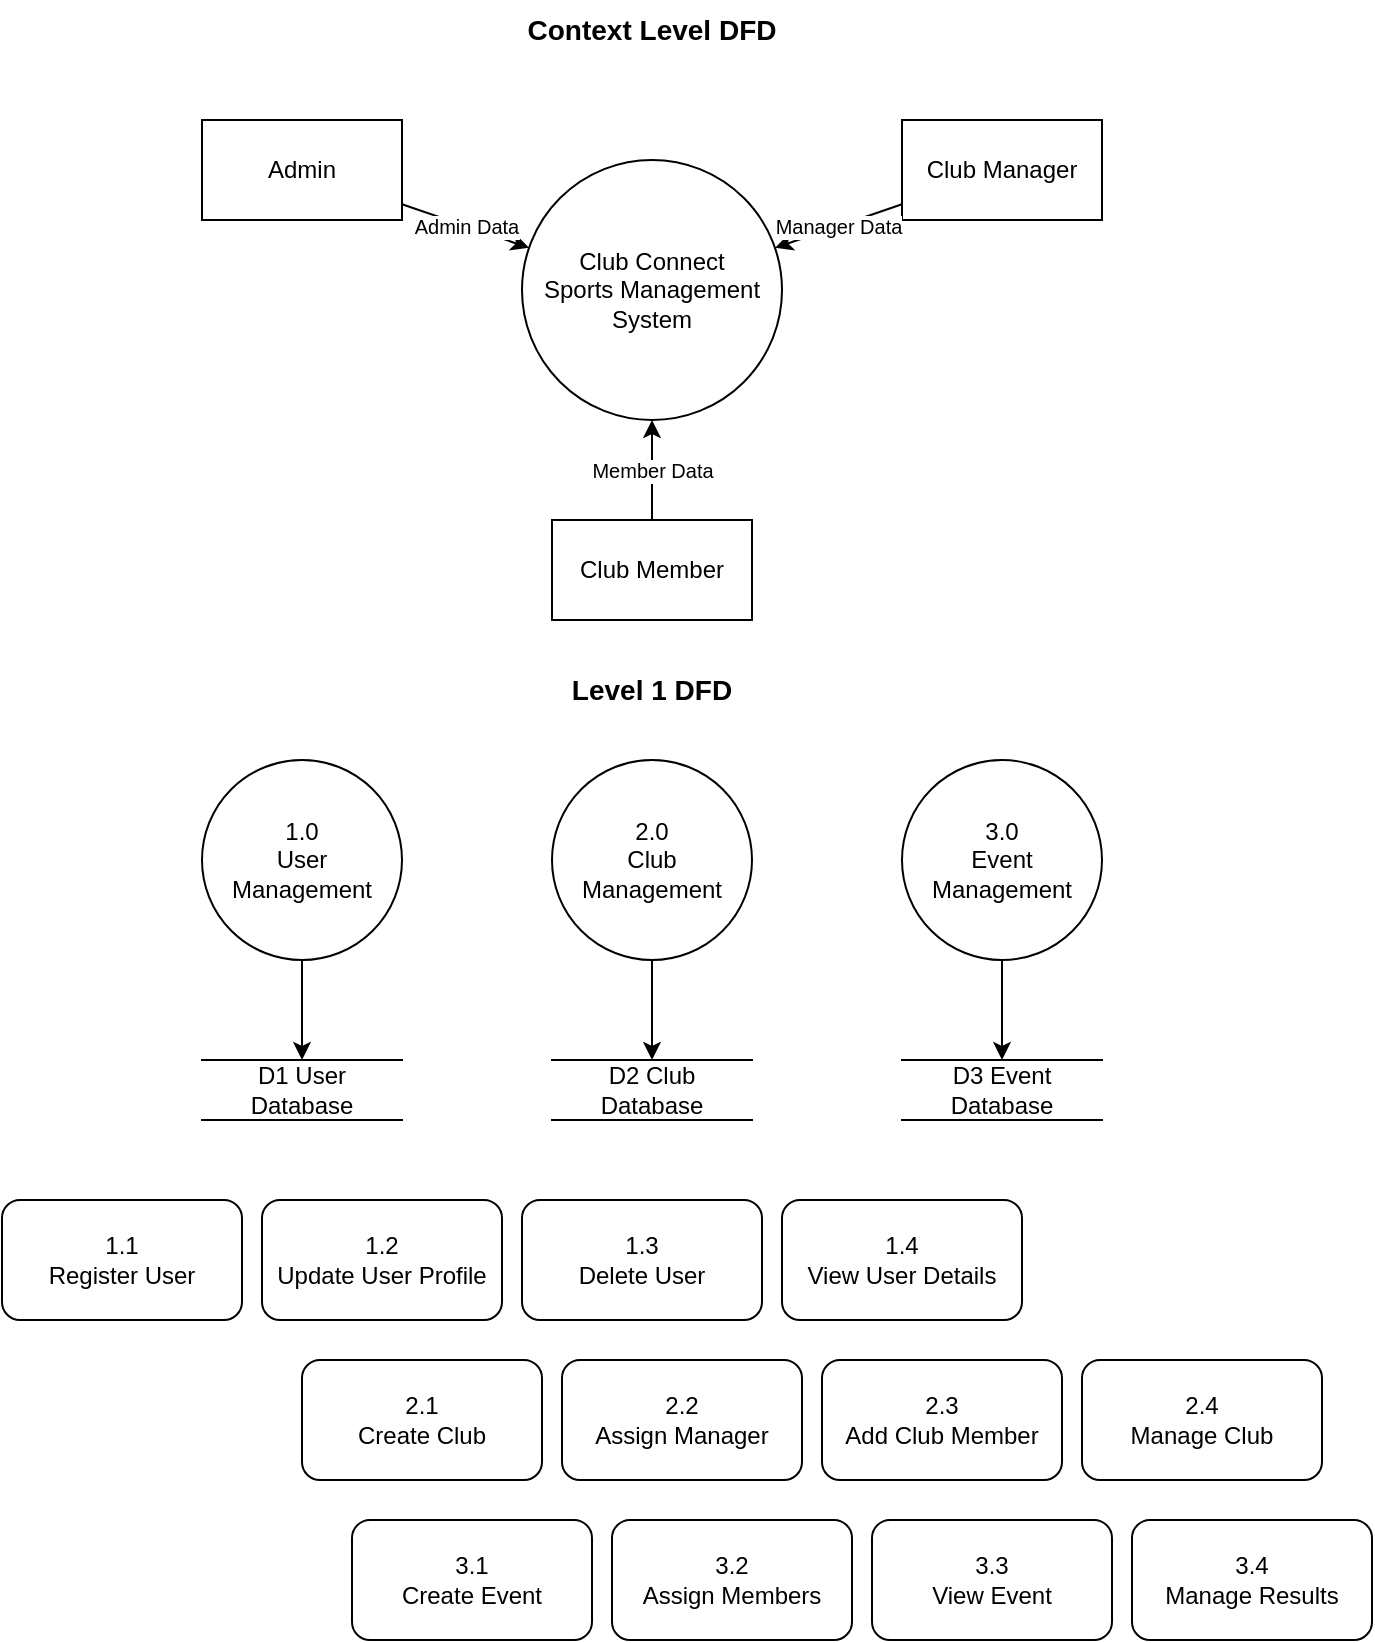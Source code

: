 <mxfile>
    <diagram id="79A_zCAYgtmX0jncDNHq" name="Page-1">
        <mxGraphModel dx="613" dy="467" grid="1" gridSize="10" guides="1" tooltips="1" connect="1" arrows="1" fold="1" page="1" pageScale="1" pageWidth="850" pageHeight="1100" math="0" shadow="0">
            <root>
                <mxCell id="0"/>
                <mxCell id="1" parent="0"/>
                <mxCell id="2" value="Context Level DFD" style="text;html=1;strokeColor=none;fillColor=none;align=center;verticalAlign=middle;whiteSpace=wrap;rounded=0;fontSize=14;fontStyle=1" parent="1" vertex="1">
                    <mxGeometry x="350" y="20" width="150" height="30" as="geometry"/>
                </mxCell>
                <mxCell id="3" value="Club Connect&#10;Sports Management&#10;System" style="ellipse;whiteSpace=wrap;html=1;aspect=fixed;fontSize=12" parent="1" vertex="1">
                    <mxGeometry x="360" y="100" width="130" height="130" as="geometry"/>
                </mxCell>
                <mxCell id="4" value="Admin" style="rounded=0;whiteSpace=wrap;html=1;fontSize=12" parent="1" vertex="1">
                    <mxGeometry x="200" y="80" width="100" height="50" as="geometry"/>
                </mxCell>
                <mxCell id="5" value="Club Manager" style="rounded=0;whiteSpace=wrap;html=1;fontSize=12" parent="1" vertex="1">
                    <mxGeometry x="550" y="80" width="100" height="50" as="geometry"/>
                </mxCell>
                <mxCell id="6" value="Club Member" style="rounded=0;whiteSpace=wrap;html=1;fontSize=12" parent="1" vertex="1">
                    <mxGeometry x="375" y="280" width="100" height="50" as="geometry"/>
                </mxCell>
                <mxCell id="7" value="Admin Data" style="endArrow=classic;html=1;fontSize=10;" parent="1" source="4" target="3" edge="1">
                    <mxGeometry width="50" height="50" relative="1" as="geometry"/>
                </mxCell>
                <mxCell id="8" value="Manager Data" style="endArrow=classic;html=1;fontSize=10;" parent="1" source="5" target="3" edge="1">
                    <mxGeometry width="50" height="50" relative="1" as="geometry"/>
                </mxCell>
                <mxCell id="9" value="Member Data" style="endArrow=classic;html=1;fontSize=10;" parent="1" source="6" target="3" edge="1">
                    <mxGeometry width="50" height="50" relative="1" as="geometry"/>
                </mxCell>
                <mxCell id="10" value="Level 1 DFD" style="text;html=1;strokeColor=none;fillColor=none;align=center;verticalAlign=middle;whiteSpace=wrap;rounded=0;fontSize=14;fontStyle=1" parent="1" vertex="1">
                    <mxGeometry x="350" y="350" width="150" height="30" as="geometry"/>
                </mxCell>
                <mxCell id="11" value="1.0&#10;User Management" style="ellipse;whiteSpace=wrap;html=1;fontSize=12" parent="1" vertex="1">
                    <mxGeometry x="200" y="400" width="100" height="100" as="geometry"/>
                </mxCell>
                <mxCell id="12" value="2.0&#10;Club Management" style="ellipse;whiteSpace=wrap;html=1;fontSize=12" parent="1" vertex="1">
                    <mxGeometry x="375" y="400" width="100" height="100" as="geometry"/>
                </mxCell>
                <mxCell id="13" value="3.0&#10;Event Management" style="ellipse;whiteSpace=wrap;html=1;fontSize=12" parent="1" vertex="1">
                    <mxGeometry x="550" y="400" width="100" height="100" as="geometry"/>
                </mxCell>
                <mxCell id="14" value="D1 User Database" style="shape=partialRectangle;whiteSpace=wrap;html=1;left=0;right=0;fontSize=12" parent="1" vertex="1">
                    <mxGeometry x="200" y="550" width="100" height="30" as="geometry"/>
                </mxCell>
                <mxCell id="15" value="D2 Club Database" style="shape=partialRectangle;whiteSpace=wrap;html=1;left=0;right=0;fontSize=12" parent="1" vertex="1">
                    <mxGeometry x="375" y="550" width="100" height="30" as="geometry"/>
                </mxCell>
                <mxCell id="16" value="D3 Event Database" style="shape=partialRectangle;whiteSpace=wrap;html=1;left=0;right=0;fontSize=12" parent="1" vertex="1">
                    <mxGeometry x="550" y="550" width="100" height="30" as="geometry"/>
                </mxCell>
                <mxCell id="17" value="" style="endArrow=classic;html=1;fontSize=10;" parent="1" source="11" target="14" edge="1">
                    <mxGeometry width="50" height="50" relative="1" as="geometry"/>
                </mxCell>
                <mxCell id="18" value="" style="endArrow=classic;html=1;fontSize=10;" parent="1" source="12" target="15" edge="1">
                    <mxGeometry width="50" height="50" relative="1" as="geometry"/>
                </mxCell>
                <mxCell id="19" value="" style="endArrow=classic;html=1;fontSize=10;" parent="1" source="13" target="16" edge="1">
                    <mxGeometry width="50" height="50" relative="1" as="geometry"/>
                </mxCell>
                <mxCell id="20" value="1.1&#10;Register User" style="rounded=1;whiteSpace=wrap;html=1;fontSize=12" parent="1" vertex="1">
                    <mxGeometry x="100" y="620" width="120" height="60" as="geometry"/>
                </mxCell>
                <mxCell id="21" value="1.2&#10;Update User Profile" style="rounded=1;whiteSpace=wrap;html=1;fontSize=12" parent="1" vertex="1">
                    <mxGeometry x="230" y="620" width="120" height="60" as="geometry"/>
                </mxCell>
                <mxCell id="22" value="1.3&#10;Delete User" style="rounded=1;whiteSpace=wrap;html=1;fontSize=12" parent="1" vertex="1">
                    <mxGeometry x="360" y="620" width="120" height="60" as="geometry"/>
                </mxCell>
                <mxCell id="23" value="1.4&#10;View User Details" style="rounded=1;whiteSpace=wrap;html=1;fontSize=12" parent="1" vertex="1">
                    <mxGeometry x="490" y="620" width="120" height="60" as="geometry"/>
                </mxCell>
                <mxCell id="24" value="2.1&#10;Create Club" style="rounded=1;whiteSpace=wrap;html=1;fontSize=12" parent="1" vertex="1">
                    <mxGeometry x="250" y="700" width="120" height="60" as="geometry"/>
                </mxCell>
                <mxCell id="25" value="2.2&#10;Assign Manager" style="rounded=1;whiteSpace=wrap;html=1;fontSize=12" parent="1" vertex="1">
                    <mxGeometry x="380" y="700" width="120" height="60" as="geometry"/>
                </mxCell>
                <mxCell id="26" value="2.3&#10;Add Club Member" style="rounded=1;whiteSpace=wrap;html=1;fontSize=12" parent="1" vertex="1">
                    <mxGeometry x="510" y="700" width="120" height="60" as="geometry"/>
                </mxCell>
                <mxCell id="27" value="2.4&#10;Manage Club" style="rounded=1;whiteSpace=wrap;html=1;fontSize=12" parent="1" vertex="1">
                    <mxGeometry x="640" y="700" width="120" height="60" as="geometry"/>
                </mxCell>
                <mxCell id="28" value="3.1&#10;Create Event" style="rounded=1;whiteSpace=wrap;html=1;fontSize=12" parent="1" vertex="1">
                    <mxGeometry x="275" y="780" width="120" height="60" as="geometry"/>
                </mxCell>
                <mxCell id="29" value="3.2&#10;Assign Members" style="rounded=1;whiteSpace=wrap;html=1;fontSize=12" parent="1" vertex="1">
                    <mxGeometry x="405" y="780" width="120" height="60" as="geometry"/>
                </mxCell>
                <mxCell id="30" value="3.3&#10;View Event" style="rounded=1;whiteSpace=wrap;html=1;fontSize=12" parent="1" vertex="1">
                    <mxGeometry x="535" y="780" width="120" height="60" as="geometry"/>
                </mxCell>
                <mxCell id="31" value="3.4&#10;Manage Results" style="rounded=1;whiteSpace=wrap;html=1;fontSize=12" parent="1" vertex="1">
                    <mxGeometry x="665" y="780" width="120" height="60" as="geometry"/>
                </mxCell>
            </root>
        </mxGraphModel>
    </diagram>
</mxfile>